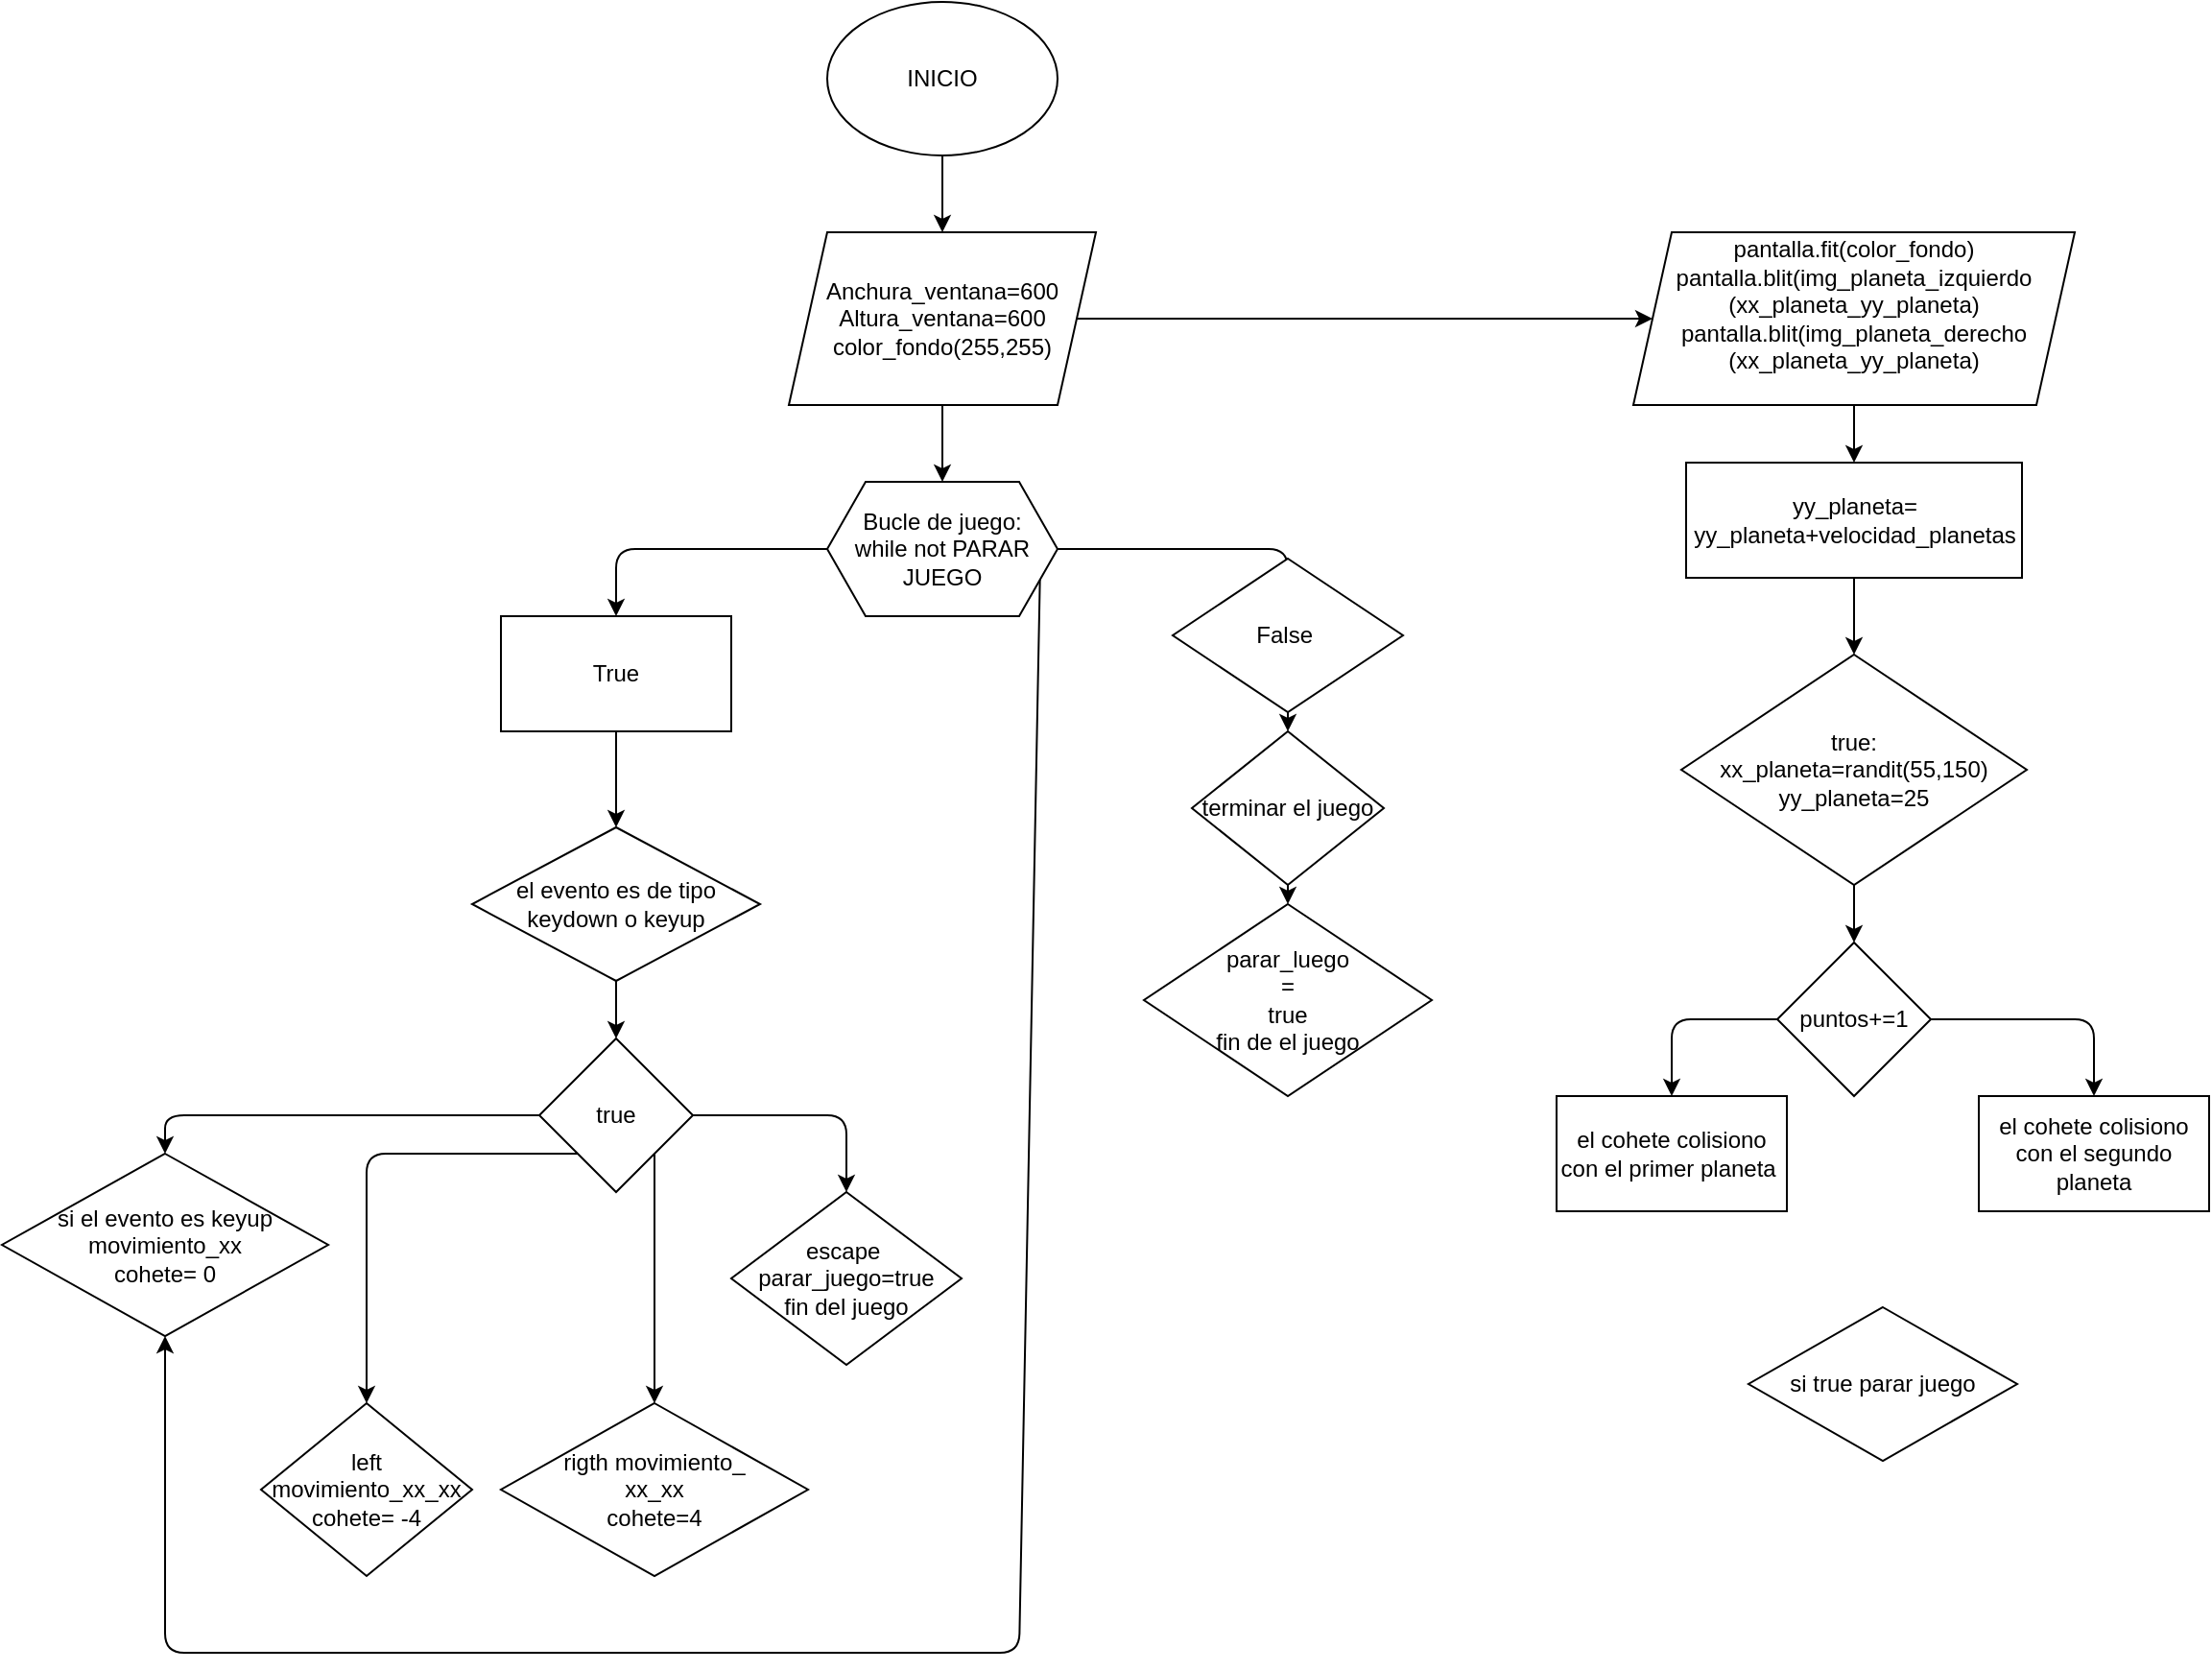 <mxfile>
    <diagram id="XTbfV8FlOfOlAjFh7fBU" name="Página-1">
        <mxGraphModel dx="567" dy="457" grid="1" gridSize="10" guides="1" tooltips="1" connect="1" arrows="1" fold="1" page="1" pageScale="1" pageWidth="980" pageHeight="1390" math="0" shadow="0">
            <root>
                <mxCell id="0"/>
                <mxCell id="1" parent="0"/>
                <mxCell id="10" style="edgeStyle=none;html=1;exitX=0.5;exitY=1;exitDx=0;exitDy=0;entryX=0.5;entryY=0;entryDx=0;entryDy=0;" edge="1" parent="1" source="8" target="9">
                    <mxGeometry relative="1" as="geometry"/>
                </mxCell>
                <mxCell id="8" value="INICIO" style="ellipse;whiteSpace=wrap;html=1;" vertex="1" parent="1">
                    <mxGeometry x="430" width="120" height="80" as="geometry"/>
                </mxCell>
                <mxCell id="12" style="edgeStyle=none;html=1;exitX=0.5;exitY=1;exitDx=0;exitDy=0;entryX=0.5;entryY=0;entryDx=0;entryDy=0;" edge="1" parent="1" source="9" target="47">
                    <mxGeometry relative="1" as="geometry">
                        <mxPoint x="490" y="230" as="targetPoint"/>
                    </mxGeometry>
                </mxCell>
                <mxCell id="91" style="edgeStyle=none;html=1;exitX=1;exitY=0.5;exitDx=0;exitDy=0;entryX=0;entryY=0.5;entryDx=0;entryDy=0;" edge="1" parent="1" source="9" target="90">
                    <mxGeometry relative="1" as="geometry"/>
                </mxCell>
                <mxCell id="9" value="Anchura_ventana=600&lt;div&gt;Altura_ventana=600&lt;/div&gt;&lt;div&gt;color_fondo(255,255)&lt;/div&gt;" style="shape=parallelogram;perimeter=parallelogramPerimeter;whiteSpace=wrap;html=1;fixedSize=1;" vertex="1" parent="1">
                    <mxGeometry x="410" y="120" width="160" height="90" as="geometry"/>
                </mxCell>
                <mxCell id="60" style="edgeStyle=none;html=1;exitX=0;exitY=0.5;exitDx=0;exitDy=0;entryX=0.5;entryY=0;entryDx=0;entryDy=0;" edge="1" parent="1" source="47">
                    <mxGeometry relative="1" as="geometry">
                        <mxPoint x="320" y="320" as="targetPoint"/>
                        <Array as="points">
                            <mxPoint x="320" y="285"/>
                        </Array>
                    </mxGeometry>
                </mxCell>
                <mxCell id="63" style="edgeStyle=none;html=1;exitX=1;exitY=0.5;exitDx=0;exitDy=0;entryX=0.5;entryY=0;entryDx=0;entryDy=0;" edge="1" parent="1" source="47">
                    <mxGeometry relative="1" as="geometry">
                        <mxPoint x="670" y="320" as="targetPoint"/>
                        <Array as="points">
                            <mxPoint x="670" y="285"/>
                        </Array>
                    </mxGeometry>
                </mxCell>
                <mxCell id="107" style="edgeStyle=none;html=1;exitX=1;exitY=0.25;exitDx=0;exitDy=0;entryX=0.5;entryY=1;entryDx=0;entryDy=0;" edge="1" parent="1" source="47" target="82">
                    <mxGeometry relative="1" as="geometry">
                        <Array as="points">
                            <mxPoint x="530" y="860"/>
                            <mxPoint x="85" y="860"/>
                        </Array>
                    </mxGeometry>
                </mxCell>
                <mxCell id="47" value="&lt;span style=&quot;color: rgb(0, 0, 0);&quot;&gt;Bucle de juego:&lt;/span&gt;&lt;div style=&quot;scrollbar-color: light-dark(#e2e2e2, #4b4b4b)&lt;br/&gt;&#x9;&#x9;&#x9;&#x9;&#x9;light-dark(#fbfbfb, var(--dark-panel-color));&quot;&gt;while not PARAR JUEGO&lt;/div&gt;" style="shape=hexagon;perimeter=hexagonPerimeter2;whiteSpace=wrap;html=1;fixedSize=1;" vertex="1" parent="1">
                    <mxGeometry x="430" y="250" width="120" height="70" as="geometry"/>
                </mxCell>
                <mxCell id="74" style="edgeStyle=none;html=1;exitX=0.5;exitY=1;exitDx=0;exitDy=0;entryX=0.5;entryY=0;entryDx=0;entryDy=0;" edge="1" parent="1" source="64" target="70">
                    <mxGeometry relative="1" as="geometry"/>
                </mxCell>
                <mxCell id="64" value="True" style="rounded=0;whiteSpace=wrap;html=1;" vertex="1" parent="1">
                    <mxGeometry x="260" y="320" width="120" height="60" as="geometry"/>
                </mxCell>
                <mxCell id="76" style="edgeStyle=none;html=1;exitX=0.5;exitY=1;exitDx=0;exitDy=0;entryX=0.5;entryY=0;entryDx=0;entryDy=0;" edge="1" parent="1" source="70" target="75">
                    <mxGeometry relative="1" as="geometry"/>
                </mxCell>
                <mxCell id="70" value="el evento es de tipo keydown o keyup" style="rhombus;whiteSpace=wrap;html=1;" vertex="1" parent="1">
                    <mxGeometry x="245" y="430" width="150" height="80" as="geometry"/>
                </mxCell>
                <mxCell id="73" style="edgeStyle=none;html=1;exitX=0.5;exitY=1;exitDx=0;exitDy=0;entryX=0.5;entryY=0;entryDx=0;entryDy=0;" edge="1" parent="1" source="71" target="72">
                    <mxGeometry relative="1" as="geometry"/>
                </mxCell>
                <mxCell id="71" value="False&amp;nbsp;" style="rhombus;whiteSpace=wrap;html=1;" vertex="1" parent="1">
                    <mxGeometry x="610" y="290" width="120" height="80" as="geometry"/>
                </mxCell>
                <mxCell id="87" style="edgeStyle=none;html=1;exitX=0.5;exitY=1;exitDx=0;exitDy=0;entryX=0.5;entryY=0;entryDx=0;entryDy=0;" edge="1" parent="1" source="72" target="86">
                    <mxGeometry relative="1" as="geometry"/>
                </mxCell>
                <mxCell id="72" value="terminar el juego" style="rhombus;whiteSpace=wrap;html=1;" vertex="1" parent="1">
                    <mxGeometry x="620" y="380" width="100" height="80" as="geometry"/>
                </mxCell>
                <mxCell id="78" style="edgeStyle=none;html=1;exitX=1;exitY=0.5;exitDx=0;exitDy=0;entryX=0.5;entryY=0;entryDx=0;entryDy=0;" edge="1" parent="1" source="75" target="77">
                    <mxGeometry relative="1" as="geometry">
                        <Array as="points">
                            <mxPoint x="440" y="580"/>
                        </Array>
                    </mxGeometry>
                </mxCell>
                <mxCell id="80" style="edgeStyle=none;html=1;exitX=1;exitY=1;exitDx=0;exitDy=0;entryX=0.5;entryY=0;entryDx=0;entryDy=0;" edge="1" parent="1" source="75" target="79">
                    <mxGeometry relative="1" as="geometry"/>
                </mxCell>
                <mxCell id="84" style="edgeStyle=none;html=1;exitX=0;exitY=1;exitDx=0;exitDy=0;" edge="1" parent="1" source="75" target="81">
                    <mxGeometry relative="1" as="geometry">
                        <Array as="points">
                            <mxPoint x="190" y="600"/>
                        </Array>
                    </mxGeometry>
                </mxCell>
                <mxCell id="85" style="edgeStyle=none;html=1;exitX=0;exitY=0.5;exitDx=0;exitDy=0;entryX=0.5;entryY=0;entryDx=0;entryDy=0;" edge="1" parent="1" source="75" target="82">
                    <mxGeometry relative="1" as="geometry">
                        <Array as="points">
                            <mxPoint x="85" y="580"/>
                        </Array>
                    </mxGeometry>
                </mxCell>
                <mxCell id="75" value="true" style="rhombus;whiteSpace=wrap;html=1;" vertex="1" parent="1">
                    <mxGeometry x="280" y="540" width="80" height="80" as="geometry"/>
                </mxCell>
                <mxCell id="77" value="escape&amp;nbsp;&lt;div&gt;parar_juego=true&lt;/div&gt;&lt;div&gt;fin del juego&lt;/div&gt;" style="rhombus;whiteSpace=wrap;html=1;" vertex="1" parent="1">
                    <mxGeometry x="380" y="620" width="120" height="90" as="geometry"/>
                </mxCell>
                <mxCell id="79" value="rigth movimiento_&lt;div&gt;xx_xx&lt;/div&gt;&lt;div&gt;cohete=4&lt;/div&gt;" style="rhombus;whiteSpace=wrap;html=1;" vertex="1" parent="1">
                    <mxGeometry x="260" y="730" width="160" height="90" as="geometry"/>
                </mxCell>
                <mxCell id="81" value="left movimiento_xx_xx&lt;div&gt;cohete= -4&lt;/div&gt;" style="rhombus;whiteSpace=wrap;html=1;" vertex="1" parent="1">
                    <mxGeometry x="135" y="730" width="110" height="90" as="geometry"/>
                </mxCell>
                <mxCell id="82" value="si el evento es keyup movimiento_xx&lt;div&gt;cohete= 0&lt;/div&gt;" style="rhombus;whiteSpace=wrap;html=1;" vertex="1" parent="1">
                    <mxGeometry y="600" width="170" height="95" as="geometry"/>
                </mxCell>
                <mxCell id="86" value="parar_luego&lt;div&gt;=&lt;/div&gt;&lt;div&gt;true&lt;/div&gt;&lt;div&gt;fin de el juego&lt;/div&gt;" style="rhombus;whiteSpace=wrap;html=1;" vertex="1" parent="1">
                    <mxGeometry x="595" y="470" width="150" height="100" as="geometry"/>
                </mxCell>
                <mxCell id="94" style="edgeStyle=none;html=1;exitX=0.5;exitY=1;exitDx=0;exitDy=0;entryX=0.5;entryY=0;entryDx=0;entryDy=0;" edge="1" parent="1" source="90" target="92">
                    <mxGeometry relative="1" as="geometry"/>
                </mxCell>
                <mxCell id="90" value="pantalla.fit(color_fondo)&lt;div&gt;pantalla.blit(img_planeta_izquierdo&lt;/div&gt;&lt;div&gt;(xx_planeta_yy_planeta)&lt;/div&gt;&lt;div&gt;pantalla.blit(img_planeta_derecho&lt;/div&gt;&lt;div&gt;(xx_planeta_yy_planeta)&lt;/div&gt;&lt;div&gt;&lt;br&gt;&lt;/div&gt;" style="shape=parallelogram;perimeter=parallelogramPerimeter;whiteSpace=wrap;html=1;fixedSize=1;" vertex="1" parent="1">
                    <mxGeometry x="850" y="120" width="230" height="90" as="geometry"/>
                </mxCell>
                <mxCell id="99" style="edgeStyle=none;html=1;exitX=0.5;exitY=1;exitDx=0;exitDy=0;entryX=0.5;entryY=0;entryDx=0;entryDy=0;" edge="1" parent="1" source="92" target="93">
                    <mxGeometry relative="1" as="geometry"/>
                </mxCell>
                <mxCell id="92" value="yy_planeta=&lt;div&gt;yy_planeta+velocidad_planetas&lt;/div&gt;" style="rounded=0;whiteSpace=wrap;html=1;" vertex="1" parent="1">
                    <mxGeometry x="877.5" y="240" width="175" height="60" as="geometry"/>
                </mxCell>
                <mxCell id="97" style="edgeStyle=none;html=1;exitX=0.5;exitY=1;exitDx=0;exitDy=0;entryX=0.5;entryY=0;entryDx=0;entryDy=0;" edge="1" parent="1" source="93" target="96">
                    <mxGeometry relative="1" as="geometry"/>
                </mxCell>
                <mxCell id="93" value="true:&lt;div&gt;xx_planeta=randit(55,150)&lt;/div&gt;&lt;div&gt;yy_planeta=25&lt;/div&gt;" style="rhombus;whiteSpace=wrap;html=1;" vertex="1" parent="1">
                    <mxGeometry x="875" y="340" width="180" height="120" as="geometry"/>
                </mxCell>
                <mxCell id="101" style="edgeStyle=none;html=1;entryX=0.5;entryY=0;entryDx=0;entryDy=0;exitX=0;exitY=0.5;exitDx=0;exitDy=0;" edge="1" parent="1" source="96" target="100">
                    <mxGeometry relative="1" as="geometry">
                        <mxPoint x="920" y="530" as="sourcePoint"/>
                        <Array as="points">
                            <mxPoint x="870" y="530"/>
                        </Array>
                    </mxGeometry>
                </mxCell>
                <mxCell id="103" style="edgeStyle=none;html=1;exitX=1;exitY=0.5;exitDx=0;exitDy=0;entryX=0.5;entryY=0;entryDx=0;entryDy=0;" edge="1" parent="1" source="96" target="102">
                    <mxGeometry relative="1" as="geometry">
                        <Array as="points">
                            <mxPoint x="1090" y="530"/>
                        </Array>
                    </mxGeometry>
                </mxCell>
                <mxCell id="96" value="puntos+=1" style="rhombus;whiteSpace=wrap;html=1;" vertex="1" parent="1">
                    <mxGeometry x="925" y="490" width="80" height="80" as="geometry"/>
                </mxCell>
                <mxCell id="100" value="el cohete colisiono con el primer planeta&amp;nbsp;" style="rounded=0;whiteSpace=wrap;html=1;" vertex="1" parent="1">
                    <mxGeometry x="810" y="570" width="120" height="60" as="geometry"/>
                </mxCell>
                <mxCell id="102" value="el cohete colisiono con el segundo planeta" style="rounded=0;whiteSpace=wrap;html=1;" vertex="1" parent="1">
                    <mxGeometry x="1030" y="570" width="120" height="60" as="geometry"/>
                </mxCell>
                <mxCell id="104" value="si true parar juego" style="rhombus;whiteSpace=wrap;html=1;" vertex="1" parent="1">
                    <mxGeometry x="910" y="680" width="140" height="80" as="geometry"/>
                </mxCell>
            </root>
        </mxGraphModel>
    </diagram>
</mxfile>